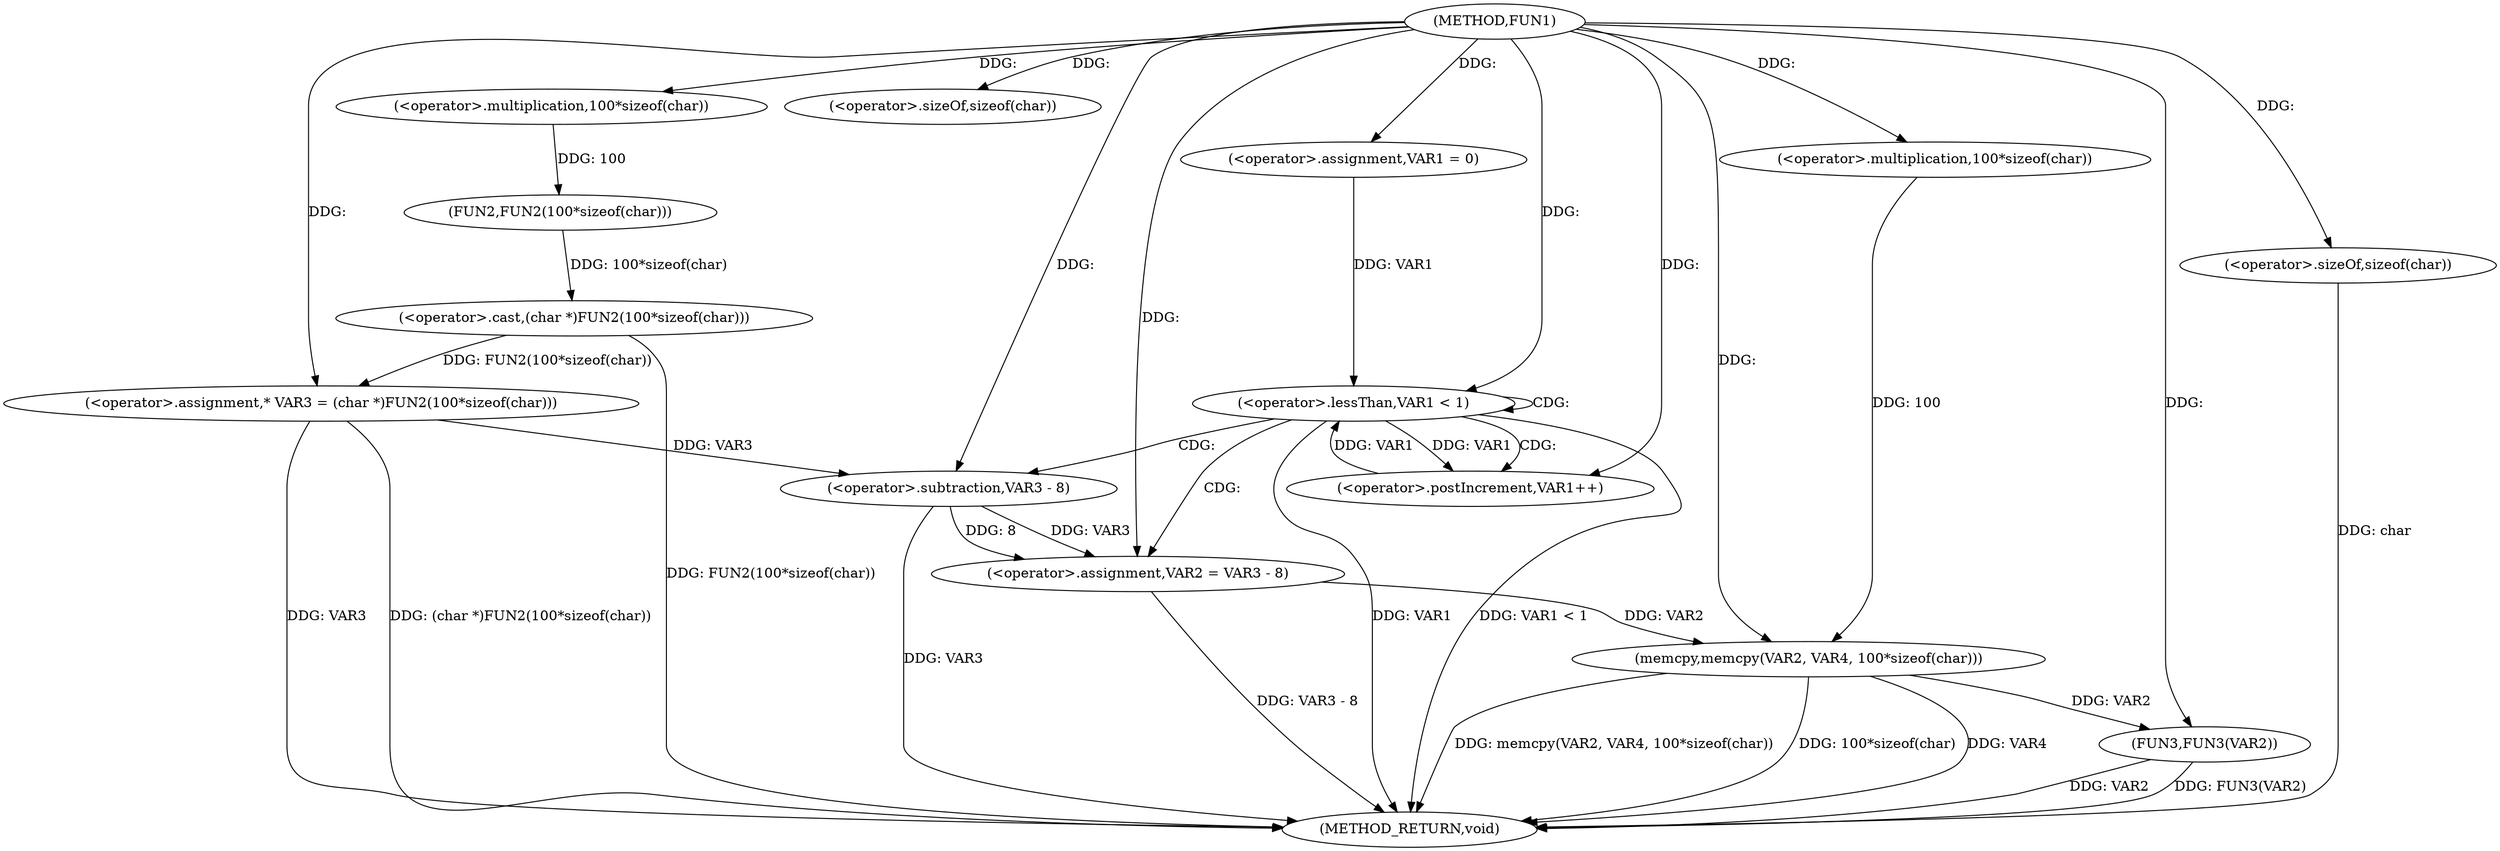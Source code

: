 digraph FUN1 {  
"1000100" [label = "(METHOD,FUN1)" ]
"1000140" [label = "(METHOD_RETURN,void)" ]
"1000105" [label = "(<operator>.assignment,* VAR3 = (char *)FUN2(100*sizeof(char)))" ]
"1000107" [label = "(<operator>.cast,(char *)FUN2(100*sizeof(char)))" ]
"1000109" [label = "(FUN2,FUN2(100*sizeof(char)))" ]
"1000110" [label = "(<operator>.multiplication,100*sizeof(char))" ]
"1000112" [label = "(<operator>.sizeOf,sizeof(char))" ]
"1000115" [label = "(<operator>.assignment,VAR1 = 0)" ]
"1000118" [label = "(<operator>.lessThan,VAR1 < 1)" ]
"1000121" [label = "(<operator>.postIncrement,VAR1++)" ]
"1000124" [label = "(<operator>.assignment,VAR2 = VAR3 - 8)" ]
"1000126" [label = "(<operator>.subtraction,VAR3 - 8)" ]
"1000131" [label = "(memcpy,memcpy(VAR2, VAR4, 100*sizeof(char)))" ]
"1000134" [label = "(<operator>.multiplication,100*sizeof(char))" ]
"1000136" [label = "(<operator>.sizeOf,sizeof(char))" ]
"1000138" [label = "(FUN3,FUN3(VAR2))" ]
  "1000124" -> "1000140"  [ label = "DDG: VAR3 - 8"] 
  "1000105" -> "1000140"  [ label = "DDG: (char *)FUN2(100*sizeof(char))"] 
  "1000138" -> "1000140"  [ label = "DDG: VAR2"] 
  "1000131" -> "1000140"  [ label = "DDG: 100*sizeof(char)"] 
  "1000126" -> "1000140"  [ label = "DDG: VAR3"] 
  "1000118" -> "1000140"  [ label = "DDG: VAR1 < 1"] 
  "1000131" -> "1000140"  [ label = "DDG: VAR4"] 
  "1000138" -> "1000140"  [ label = "DDG: FUN3(VAR2)"] 
  "1000118" -> "1000140"  [ label = "DDG: VAR1"] 
  "1000136" -> "1000140"  [ label = "DDG: char"] 
  "1000105" -> "1000140"  [ label = "DDG: VAR3"] 
  "1000107" -> "1000140"  [ label = "DDG: FUN2(100*sizeof(char))"] 
  "1000131" -> "1000140"  [ label = "DDG: memcpy(VAR2, VAR4, 100*sizeof(char))"] 
  "1000107" -> "1000105"  [ label = "DDG: FUN2(100*sizeof(char))"] 
  "1000100" -> "1000105"  [ label = "DDG: "] 
  "1000109" -> "1000107"  [ label = "DDG: 100*sizeof(char)"] 
  "1000110" -> "1000109"  [ label = "DDG: 100"] 
  "1000100" -> "1000110"  [ label = "DDG: "] 
  "1000100" -> "1000112"  [ label = "DDG: "] 
  "1000100" -> "1000115"  [ label = "DDG: "] 
  "1000121" -> "1000118"  [ label = "DDG: VAR1"] 
  "1000115" -> "1000118"  [ label = "DDG: VAR1"] 
  "1000100" -> "1000118"  [ label = "DDG: "] 
  "1000118" -> "1000121"  [ label = "DDG: VAR1"] 
  "1000100" -> "1000121"  [ label = "DDG: "] 
  "1000126" -> "1000124"  [ label = "DDG: VAR3"] 
  "1000126" -> "1000124"  [ label = "DDG: 8"] 
  "1000100" -> "1000124"  [ label = "DDG: "] 
  "1000105" -> "1000126"  [ label = "DDG: VAR3"] 
  "1000100" -> "1000126"  [ label = "DDG: "] 
  "1000124" -> "1000131"  [ label = "DDG: VAR2"] 
  "1000100" -> "1000131"  [ label = "DDG: "] 
  "1000134" -> "1000131"  [ label = "DDG: 100"] 
  "1000100" -> "1000134"  [ label = "DDG: "] 
  "1000100" -> "1000136"  [ label = "DDG: "] 
  "1000131" -> "1000138"  [ label = "DDG: VAR2"] 
  "1000100" -> "1000138"  [ label = "DDG: "] 
  "1000118" -> "1000121"  [ label = "CDG: "] 
  "1000118" -> "1000124"  [ label = "CDG: "] 
  "1000118" -> "1000118"  [ label = "CDG: "] 
  "1000118" -> "1000126"  [ label = "CDG: "] 
}
